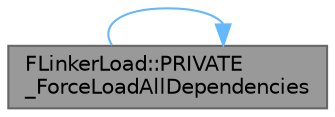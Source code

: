 digraph "FLinkerLoad::PRIVATE_ForceLoadAllDependencies"
{
 // INTERACTIVE_SVG=YES
 // LATEX_PDF_SIZE
  bgcolor="transparent";
  edge [fontname=Helvetica,fontsize=10,labelfontname=Helvetica,labelfontsize=10];
  node [fontname=Helvetica,fontsize=10,shape=box,height=0.2,width=0.4];
  rankdir="LR";
  Node1 [id="Node000001",label="FLinkerLoad::PRIVATE\l_ForceLoadAllDependencies",height=0.2,width=0.4,color="gray40", fillcolor="grey60", style="filled", fontcolor="black",tooltip="Wraps a call to the package linker's ResolveAllImports()."];
  Node1 -> Node1 [id="edge1_Node000001_Node000001",color="steelblue1",style="solid",tooltip=" "];
}
